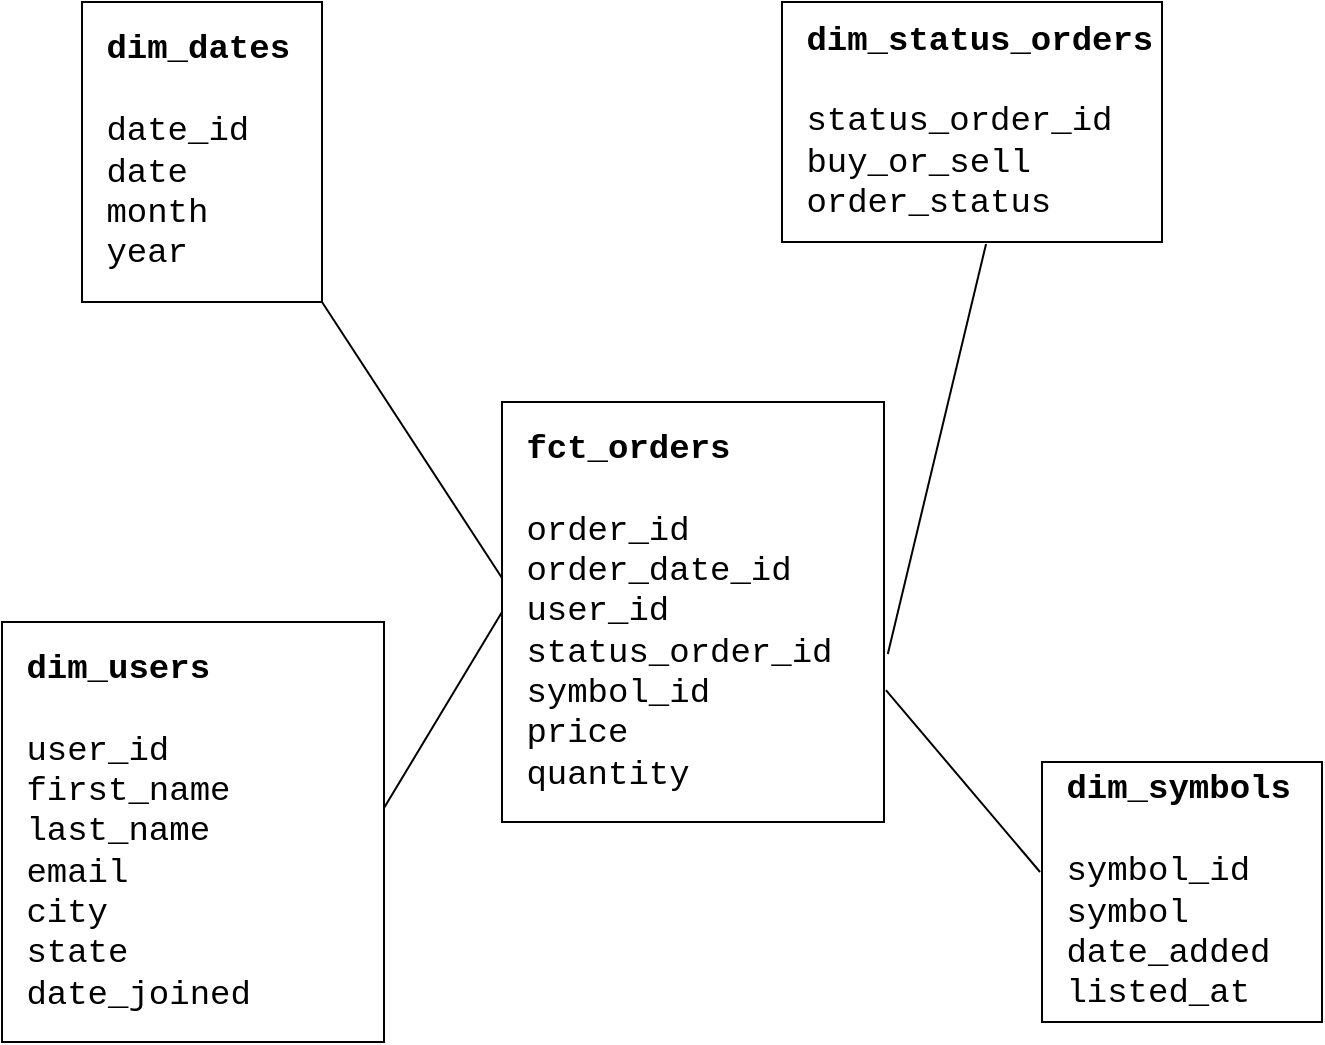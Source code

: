 <mxfile version="26.0.9">
  <diagram name="Page-1" id="xz0J3-puPaUiDU9hUU23">
    <mxGraphModel dx="894" dy="849" grid="1" gridSize="10" guides="1" tooltips="1" connect="1" arrows="1" fold="1" page="1" pageScale="1" pageWidth="850" pageHeight="1100" math="0" shadow="0">
      <root>
        <mxCell id="0" />
        <mxCell id="1" parent="0" />
        <mxCell id="604B2fKOSv0OYKGD2vC4-1" value="&lt;font face=&quot;Courier New&quot; style=&quot;font-size: 17px;&quot;&gt;&lt;b&gt;&amp;nbsp;fct_orders&lt;/b&gt;&lt;/font&gt;&lt;div&gt;&lt;font face=&quot;Courier New&quot; style=&quot;font-size: 17px;&quot;&gt;&lt;br&gt;&lt;/font&gt;&lt;/div&gt;&lt;div&gt;&lt;font face=&quot;Courier New&quot; style=&quot;font-size: 17px;&quot;&gt;&amp;nbsp;order_id&lt;/font&gt;&lt;/div&gt;&lt;div&gt;&lt;font face=&quot;Courier New&quot; style=&quot;font-size: 17px;&quot;&gt;&amp;nbsp;order_date_id&lt;/font&gt;&lt;/div&gt;&lt;div&gt;&lt;font face=&quot;Courier New&quot; style=&quot;font-size: 17px;&quot;&gt;&amp;nbsp;user_id&lt;/font&gt;&lt;/div&gt;&lt;div&gt;&lt;font face=&quot;Courier New&quot; style=&quot;font-size: 17px;&quot;&gt;&amp;nbsp;status_order_id&lt;/font&gt;&lt;/div&gt;&lt;div&gt;&lt;font face=&quot;Courier New&quot; style=&quot;font-size: 17px;&quot;&gt;&amp;nbsp;symbol_id&lt;/font&gt;&lt;/div&gt;&lt;div&gt;&lt;font face=&quot;Courier New&quot; style=&quot;font-size: 17px;&quot;&gt;&amp;nbsp;price&lt;/font&gt;&lt;/div&gt;&lt;div&gt;&lt;font face=&quot;Courier New&quot; style=&quot;font-size: 17px;&quot;&gt;&amp;nbsp;quantity&lt;/font&gt;&lt;/div&gt;" style="rounded=0;whiteSpace=wrap;html=1;align=left;" vertex="1" parent="1">
          <mxGeometry x="290" y="410" width="191" height="210" as="geometry" />
        </mxCell>
        <mxCell id="604B2fKOSv0OYKGD2vC4-2" value="&lt;font face=&quot;Courier New&quot; style=&quot;font-size: 17px;&quot;&gt;&lt;b&gt;&amp;nbsp;dim_dates&lt;/b&gt;&lt;/font&gt;&lt;div&gt;&lt;font face=&quot;Courier New&quot; style=&quot;font-size: 17px;&quot;&gt;&lt;br&gt;&lt;/font&gt;&lt;/div&gt;&lt;div&gt;&lt;font face=&quot;Courier New&quot; style=&quot;font-size: 17px;&quot;&gt;&amp;nbsp;date_id&lt;/font&gt;&lt;/div&gt;&lt;div&gt;&lt;font face=&quot;Courier New&quot; style=&quot;font-size: 17px;&quot;&gt;&amp;nbsp;date&lt;/font&gt;&lt;/div&gt;&lt;div&gt;&lt;font face=&quot;Courier New&quot; style=&quot;font-size: 17px;&quot;&gt;&amp;nbsp;month&lt;/font&gt;&lt;/div&gt;&lt;div&gt;&lt;font face=&quot;Courier New&quot; style=&quot;font-size: 17px;&quot;&gt;&amp;nbsp;year&lt;/font&gt;&lt;/div&gt;" style="rounded=0;whiteSpace=wrap;html=1;align=left;" vertex="1" parent="1">
          <mxGeometry x="80" y="210" width="120" height="150" as="geometry" />
        </mxCell>
        <mxCell id="604B2fKOSv0OYKGD2vC4-3" value="" style="endArrow=none;html=1;rounded=0;entryX=0;entryY=0.419;entryDx=0;entryDy=0;entryPerimeter=0;exitX=1;exitY=1;exitDx=0;exitDy=0;" edge="1" parent="1" source="604B2fKOSv0OYKGD2vC4-2" target="604B2fKOSv0OYKGD2vC4-1">
          <mxGeometry width="50" height="50" relative="1" as="geometry">
            <mxPoint x="170" y="430" as="sourcePoint" />
            <mxPoint x="220" y="380" as="targetPoint" />
          </mxGeometry>
        </mxCell>
        <mxCell id="604B2fKOSv0OYKGD2vC4-4" value="&lt;font face=&quot;Courier New&quot; style=&quot;font-size: 17px;&quot;&gt;&lt;b&gt;&amp;nbsp;dim_users&lt;/b&gt;&lt;/font&gt;&lt;div&gt;&lt;font face=&quot;Courier New&quot; style=&quot;font-size: 17px;&quot;&gt;&lt;br&gt;&lt;/font&gt;&lt;/div&gt;&lt;div&gt;&lt;font face=&quot;Courier New&quot; style=&quot;font-size: 17px;&quot;&gt;&amp;nbsp;&lt;/font&gt;&lt;span style=&quot;background-color: transparent; color: light-dark(rgb(0, 0, 0), rgb(255, 255, 255)); font-family: &amp;quot;Courier New&amp;quot;; font-size: 17px;&quot;&gt;user_id&lt;/span&gt;&lt;/div&gt;&lt;div&gt;&lt;font face=&quot;Courier New&quot; style=&quot;font-size: 17px;&quot;&gt;&amp;nbsp;first_name&lt;/font&gt;&lt;/div&gt;&lt;div&gt;&lt;font face=&quot;Courier New&quot; style=&quot;font-size: 17px;&quot;&gt;&amp;nbsp;last_name&lt;/font&gt;&lt;/div&gt;&lt;div&gt;&lt;font face=&quot;Courier New&quot; style=&quot;font-size: 17px;&quot;&gt;&amp;nbsp;email&lt;/font&gt;&lt;/div&gt;&lt;div&gt;&lt;font face=&quot;Courier New&quot; style=&quot;font-size: 17px;&quot;&gt;&amp;nbsp;city&lt;/font&gt;&lt;/div&gt;&lt;div&gt;&lt;font face=&quot;Courier New&quot; style=&quot;font-size: 17px;&quot;&gt;&amp;nbsp;state&lt;/font&gt;&lt;/div&gt;&lt;div&gt;&lt;font face=&quot;Courier New&quot; style=&quot;font-size: 17px;&quot;&gt;&amp;nbsp;date_joined&lt;/font&gt;&lt;/div&gt;" style="rounded=0;whiteSpace=wrap;html=1;align=left;" vertex="1" parent="1">
          <mxGeometry x="40" y="520" width="191" height="210" as="geometry" />
        </mxCell>
        <mxCell id="604B2fKOSv0OYKGD2vC4-5" value="" style="endArrow=none;html=1;rounded=0;exitX=1;exitY=0.443;exitDx=0;exitDy=0;exitPerimeter=0;entryX=0;entryY=0.5;entryDx=0;entryDy=0;" edge="1" parent="1" source="604B2fKOSv0OYKGD2vC4-4" target="604B2fKOSv0OYKGD2vC4-1">
          <mxGeometry width="50" height="50" relative="1" as="geometry">
            <mxPoint x="170" y="430" as="sourcePoint" />
            <mxPoint x="220" y="380" as="targetPoint" />
          </mxGeometry>
        </mxCell>
        <mxCell id="604B2fKOSv0OYKGD2vC4-6" value="&lt;font face=&quot;Courier New&quot; style=&quot;font-size: 17px;&quot;&gt;&lt;b&gt;&amp;nbsp;dim_status_orders&lt;/b&gt;&lt;/font&gt;&lt;div&gt;&lt;font face=&quot;Courier New&quot; style=&quot;font-size: 17px;&quot;&gt;&lt;br&gt;&lt;/font&gt;&lt;/div&gt;&lt;div&gt;&lt;font face=&quot;Courier New&quot; style=&quot;font-size: 17px;&quot;&gt;&amp;nbsp;status_order_id&lt;/font&gt;&lt;/div&gt;&lt;div&gt;&lt;font face=&quot;Courier New&quot; style=&quot;font-size: 17px;&quot;&gt;&amp;nbsp;buy_or_sell&lt;/font&gt;&lt;/div&gt;&lt;div&gt;&lt;font face=&quot;Courier New&quot; style=&quot;font-size: 17px;&quot;&gt;&amp;nbsp;order_status&lt;/font&gt;&lt;/div&gt;" style="rounded=0;whiteSpace=wrap;html=1;align=left;" vertex="1" parent="1">
          <mxGeometry x="430" y="210" width="190" height="120" as="geometry" />
        </mxCell>
        <mxCell id="604B2fKOSv0OYKGD2vC4-7" value="" style="endArrow=none;html=1;rounded=0;entryX=0.537;entryY=1.008;entryDx=0;entryDy=0;entryPerimeter=0;exitX=1.01;exitY=0.6;exitDx=0;exitDy=0;exitPerimeter=0;" edge="1" parent="1" source="604B2fKOSv0OYKGD2vC4-1" target="604B2fKOSv0OYKGD2vC4-6">
          <mxGeometry width="50" height="50" relative="1" as="geometry">
            <mxPoint x="290" y="440" as="sourcePoint" />
            <mxPoint x="340" y="390" as="targetPoint" />
          </mxGeometry>
        </mxCell>
        <mxCell id="604B2fKOSv0OYKGD2vC4-8" value="&lt;font face=&quot;Courier New&quot; style=&quot;font-size: 17px;&quot;&gt;&lt;b&gt;&amp;nbsp;dim_symbols&lt;/b&gt;&lt;/font&gt;&lt;div&gt;&lt;font face=&quot;Courier New&quot; style=&quot;font-size: 17px;&quot;&gt;&lt;br&gt;&lt;/font&gt;&lt;/div&gt;&lt;div&gt;&lt;font face=&quot;Courier New&quot; style=&quot;font-size: 17px;&quot;&gt;&amp;nbsp;symbol_id&lt;/font&gt;&lt;/div&gt;&lt;div&gt;&lt;font face=&quot;Courier New&quot; style=&quot;font-size: 17px;&quot;&gt;&amp;nbsp;symbol&lt;/font&gt;&lt;/div&gt;&lt;div&gt;&lt;font face=&quot;Courier New&quot; style=&quot;font-size: 17px;&quot;&gt;&amp;nbsp;date_added&lt;/font&gt;&lt;/div&gt;&lt;div&gt;&lt;font face=&quot;Courier New&quot; style=&quot;font-size: 17px;&quot;&gt;&amp;nbsp;listed_at&lt;/font&gt;&lt;/div&gt;" style="rounded=0;whiteSpace=wrap;html=1;align=left;" vertex="1" parent="1">
          <mxGeometry x="560" y="590" width="140" height="130" as="geometry" />
        </mxCell>
        <mxCell id="604B2fKOSv0OYKGD2vC4-9" value="" style="endArrow=none;html=1;rounded=0;exitX=-0.007;exitY=0.423;exitDx=0;exitDy=0;exitPerimeter=0;entryX=1.005;entryY=0.686;entryDx=0;entryDy=0;entryPerimeter=0;" edge="1" parent="1" source="604B2fKOSv0OYKGD2vC4-8" target="604B2fKOSv0OYKGD2vC4-1">
          <mxGeometry width="50" height="50" relative="1" as="geometry">
            <mxPoint x="290" y="440" as="sourcePoint" />
            <mxPoint x="340" y="390" as="targetPoint" />
          </mxGeometry>
        </mxCell>
      </root>
    </mxGraphModel>
  </diagram>
</mxfile>
